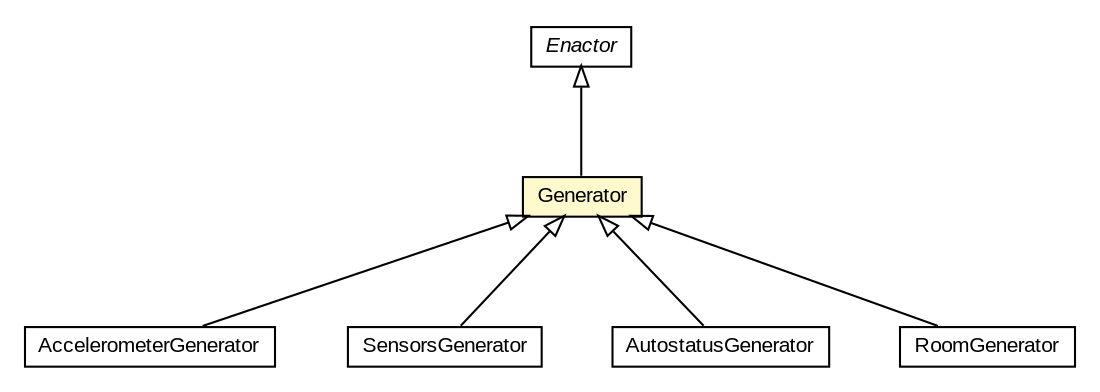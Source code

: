 #!/usr/local/bin/dot
#
# Class diagram 
# Generated by UMLGraph version 5.3 (http://www.umlgraph.org/)
#

digraph G {
	edge [fontname="arial",fontsize=10,labelfontname="arial",labelfontsize=10];
	node [fontname="arial",fontsize=10,shape=plaintext];
	nodesep=0.25;
	ranksep=0.5;
	// context.arch.intelligibility.apps.accelerometer.AccelerometerGenerator
	c72113 [label=<<table title="context.arch.intelligibility.apps.accelerometer.AccelerometerGenerator" border="0" cellborder="1" cellspacing="0" cellpadding="2" port="p" href="../intelligibility/apps/accelerometer/AccelerometerGenerator.html">
		<tr><td><table border="0" cellspacing="0" cellpadding="1">
<tr><td align="center" balign="center"> AccelerometerGenerator </td></tr>
		</table></td></tr>
		</table>>, fontname="arial", fontcolor="black", fontsize=10.0];
	// context.arch.enactor.Generator
	c72249 [label=<<table title="context.arch.enactor.Generator" border="0" cellborder="1" cellspacing="0" cellpadding="2" port="p" bgcolor="lemonChiffon" href="./Generator.html">
		<tr><td><table border="0" cellspacing="0" cellpadding="1">
<tr><td align="center" balign="center"> Generator </td></tr>
		</table></td></tr>
		</table>>, fontname="arial", fontcolor="black", fontsize=10.0];
	// context.arch.enactor.Enactor
	c72258 [label=<<table title="context.arch.enactor.Enactor" border="0" cellborder="1" cellspacing="0" cellpadding="2" port="p" href="./Enactor.html">
		<tr><td><table border="0" cellspacing="0" cellpadding="1">
<tr><td align="center" balign="center"><font face="arial italic"> Enactor </font></td></tr>
		</table></td></tr>
		</table>>, fontname="arial", fontcolor="black", fontsize=10.0];
	// context.arch.intelligibility.apps.homeactivity.SensorsGenerator
	c72341 [label=<<table title="context.arch.intelligibility.apps.homeactivity.SensorsGenerator" border="0" cellborder="1" cellspacing="0" cellpadding="2" port="p" href="../intelligibility/apps/homeactivity/SensorsGenerator.html">
		<tr><td><table border="0" cellspacing="0" cellpadding="1">
<tr><td align="center" balign="center"> SensorsGenerator </td></tr>
		</table></td></tr>
		</table>>, fontname="arial", fontcolor="black", fontsize=10.0];
	// context.arch.intelligibility.apps.imautostatus.AutostatusGenerator
	c72410 [label=<<table title="context.arch.intelligibility.apps.imautostatus.AutostatusGenerator" border="0" cellborder="1" cellspacing="0" cellpadding="2" port="p" href="../intelligibility/apps/imautostatus/AutostatusGenerator.html">
		<tr><td><table border="0" cellspacing="0" cellpadding="1">
<tr><td align="center" balign="center"> AutostatusGenerator </td></tr>
		</table></td></tr>
		</table>>, fontname="arial", fontcolor="black", fontsize=10.0];
	// context.arch.intelligibility.apps.roomlight.RoomGenerator
	c72418 [label=<<table title="context.arch.intelligibility.apps.roomlight.RoomGenerator" border="0" cellborder="1" cellspacing="0" cellpadding="2" port="p" href="../intelligibility/apps/roomlight/RoomGenerator.html">
		<tr><td><table border="0" cellspacing="0" cellpadding="1">
<tr><td align="center" balign="center"> RoomGenerator </td></tr>
		</table></td></tr>
		</table>>, fontname="arial", fontcolor="black", fontsize=10.0];
	//context.arch.intelligibility.apps.accelerometer.AccelerometerGenerator extends context.arch.enactor.Generator
	c72249:p -> c72113:p [dir=back,arrowtail=empty];
	//context.arch.enactor.Generator extends context.arch.enactor.Enactor
	c72258:p -> c72249:p [dir=back,arrowtail=empty];
	//context.arch.intelligibility.apps.homeactivity.SensorsGenerator extends context.arch.enactor.Generator
	c72249:p -> c72341:p [dir=back,arrowtail=empty];
	//context.arch.intelligibility.apps.imautostatus.AutostatusGenerator extends context.arch.enactor.Generator
	c72249:p -> c72410:p [dir=back,arrowtail=empty];
	//context.arch.intelligibility.apps.roomlight.RoomGenerator extends context.arch.enactor.Generator
	c72249:p -> c72418:p [dir=back,arrowtail=empty];
}


